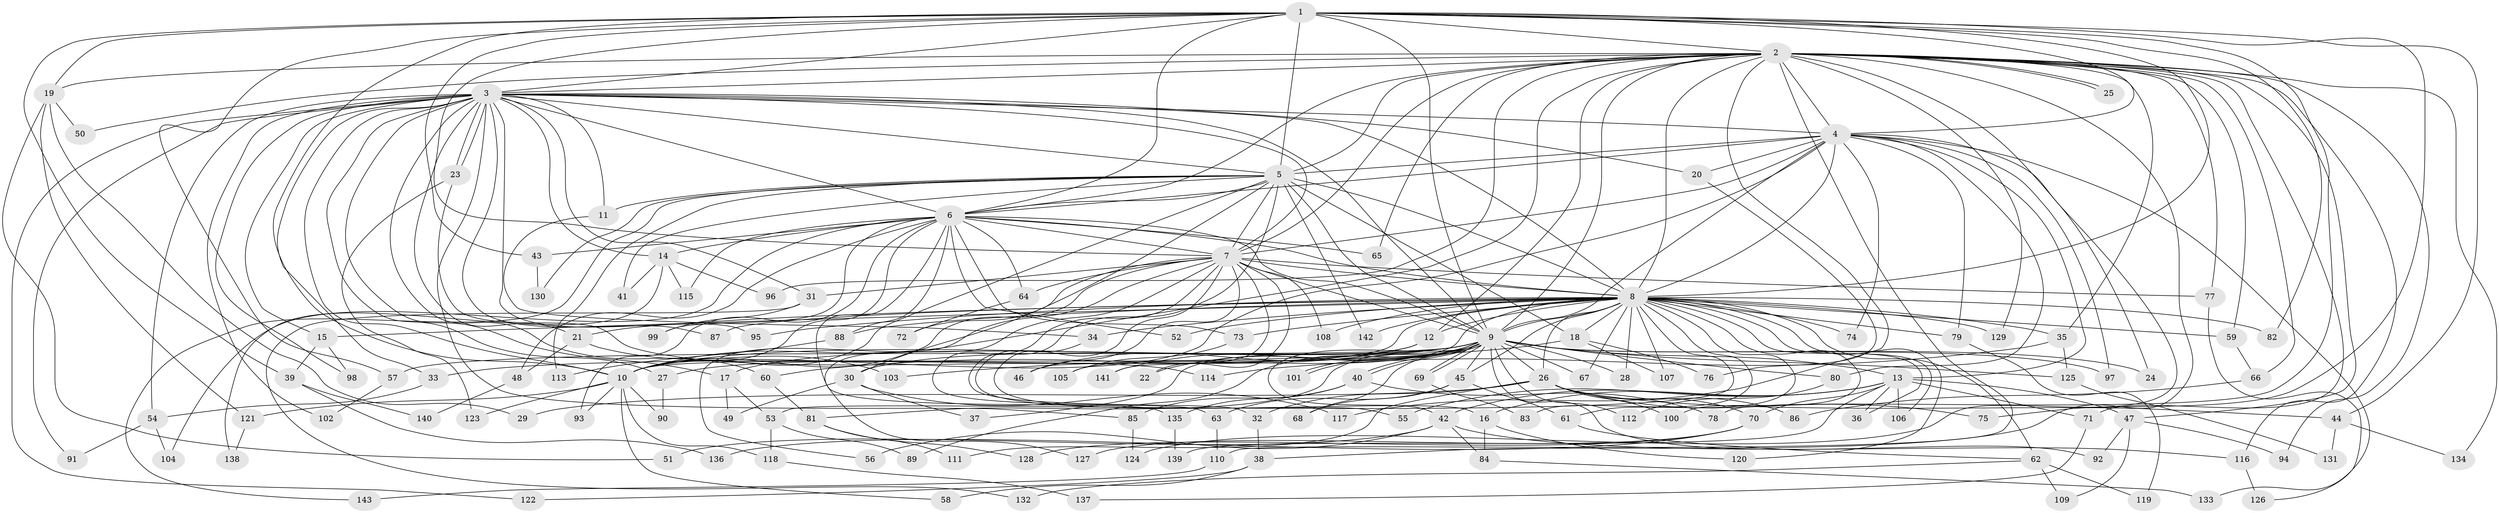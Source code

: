 // Generated by graph-tools (version 1.1) at 2025/25/03/09/25 03:25:39]
// undirected, 143 vertices, 311 edges
graph export_dot {
graph [start="1"]
  node [color=gray90,style=filled];
  1;
  2;
  3;
  4;
  5;
  6;
  7;
  8;
  9;
  10;
  11;
  12;
  13;
  14;
  15;
  16;
  17;
  18;
  19;
  20;
  21;
  22;
  23;
  24;
  25;
  26;
  27;
  28;
  29;
  30;
  31;
  32;
  33;
  34;
  35;
  36;
  37;
  38;
  39;
  40;
  41;
  42;
  43;
  44;
  45;
  46;
  47;
  48;
  49;
  50;
  51;
  52;
  53;
  54;
  55;
  56;
  57;
  58;
  59;
  60;
  61;
  62;
  63;
  64;
  65;
  66;
  67;
  68;
  69;
  70;
  71;
  72;
  73;
  74;
  75;
  76;
  77;
  78;
  79;
  80;
  81;
  82;
  83;
  84;
  85;
  86;
  87;
  88;
  89;
  90;
  91;
  92;
  93;
  94;
  95;
  96;
  97;
  98;
  99;
  100;
  101;
  102;
  103;
  104;
  105;
  106;
  107;
  108;
  109;
  110;
  111;
  112;
  113;
  114;
  115;
  116;
  117;
  118;
  119;
  120;
  121;
  122;
  123;
  124;
  125;
  126;
  127;
  128;
  129;
  130;
  131;
  132;
  133;
  134;
  135;
  136;
  137;
  138;
  139;
  140;
  141;
  142;
  143;
  1 -- 2;
  1 -- 3;
  1 -- 4;
  1 -- 5;
  1 -- 6;
  1 -- 7;
  1 -- 8;
  1 -- 9;
  1 -- 10;
  1 -- 19;
  1 -- 39;
  1 -- 43;
  1 -- 44;
  1 -- 57;
  1 -- 75;
  1 -- 78;
  1 -- 82;
  2 -- 3;
  2 -- 4;
  2 -- 5;
  2 -- 6;
  2 -- 7;
  2 -- 8;
  2 -- 9;
  2 -- 10;
  2 -- 12;
  2 -- 19;
  2 -- 24;
  2 -- 25;
  2 -- 25;
  2 -- 35;
  2 -- 38;
  2 -- 47;
  2 -- 50;
  2 -- 59;
  2 -- 65;
  2 -- 66;
  2 -- 71;
  2 -- 77;
  2 -- 94;
  2 -- 96;
  2 -- 110;
  2 -- 116;
  2 -- 117;
  2 -- 129;
  2 -- 134;
  3 -- 4;
  3 -- 5;
  3 -- 6;
  3 -- 7;
  3 -- 8;
  3 -- 9;
  3 -- 10;
  3 -- 11;
  3 -- 14;
  3 -- 15;
  3 -- 17;
  3 -- 20;
  3 -- 21;
  3 -- 23;
  3 -- 23;
  3 -- 27;
  3 -- 31;
  3 -- 33;
  3 -- 54;
  3 -- 60;
  3 -- 85;
  3 -- 87;
  3 -- 91;
  3 -- 95;
  3 -- 98;
  3 -- 102;
  3 -- 122;
  4 -- 5;
  4 -- 6;
  4 -- 7;
  4 -- 8;
  4 -- 9;
  4 -- 10;
  4 -- 13;
  4 -- 20;
  4 -- 74;
  4 -- 79;
  4 -- 80;
  4 -- 97;
  4 -- 124;
  4 -- 133;
  5 -- 6;
  5 -- 7;
  5 -- 8;
  5 -- 9;
  5 -- 10;
  5 -- 11;
  5 -- 18;
  5 -- 30;
  5 -- 32;
  5 -- 41;
  5 -- 113;
  5 -- 130;
  5 -- 142;
  5 -- 143;
  6 -- 7;
  6 -- 8;
  6 -- 9;
  6 -- 10;
  6 -- 14;
  6 -- 43;
  6 -- 48;
  6 -- 52;
  6 -- 64;
  6 -- 65;
  6 -- 73;
  6 -- 88;
  6 -- 93;
  6 -- 99;
  6 -- 104;
  6 -- 115;
  6 -- 135;
  7 -- 8;
  7 -- 9;
  7 -- 10;
  7 -- 16;
  7 -- 22;
  7 -- 31;
  7 -- 46;
  7 -- 56;
  7 -- 63;
  7 -- 64;
  7 -- 72;
  7 -- 77;
  7 -- 108;
  7 -- 127;
  7 -- 141;
  8 -- 9;
  8 -- 10;
  8 -- 12;
  8 -- 15;
  8 -- 18;
  8 -- 21;
  8 -- 26;
  8 -- 28;
  8 -- 34;
  8 -- 35;
  8 -- 36;
  8 -- 45;
  8 -- 52;
  8 -- 53;
  8 -- 59;
  8 -- 61;
  8 -- 62;
  8 -- 67;
  8 -- 73;
  8 -- 74;
  8 -- 79;
  8 -- 82;
  8 -- 83;
  8 -- 87;
  8 -- 88;
  8 -- 95;
  8 -- 100;
  8 -- 105;
  8 -- 106;
  8 -- 107;
  8 -- 108;
  8 -- 120;
  8 -- 129;
  8 -- 142;
  9 -- 10;
  9 -- 13;
  9 -- 17;
  9 -- 22;
  9 -- 24;
  9 -- 26;
  9 -- 28;
  9 -- 30;
  9 -- 33;
  9 -- 37;
  9 -- 40;
  9 -- 40;
  9 -- 42;
  9 -- 45;
  9 -- 57;
  9 -- 60;
  9 -- 67;
  9 -- 68;
  9 -- 69;
  9 -- 69;
  9 -- 80;
  9 -- 81;
  9 -- 89;
  9 -- 92;
  9 -- 97;
  9 -- 101;
  9 -- 101;
  9 -- 112;
  9 -- 125;
  9 -- 141;
  10 -- 58;
  10 -- 90;
  10 -- 93;
  10 -- 118;
  10 -- 121;
  10 -- 123;
  11 -- 34;
  12 -- 27;
  12 -- 46;
  13 -- 16;
  13 -- 36;
  13 -- 42;
  13 -- 47;
  13 -- 55;
  13 -- 70;
  13 -- 71;
  13 -- 106;
  13 -- 139;
  14 -- 41;
  14 -- 96;
  14 -- 115;
  14 -- 138;
  15 -- 39;
  15 -- 98;
  16 -- 84;
  16 -- 120;
  17 -- 49;
  17 -- 53;
  18 -- 76;
  18 -- 103;
  18 -- 107;
  19 -- 29;
  19 -- 50;
  19 -- 51;
  19 -- 121;
  20 -- 76;
  21 -- 48;
  21 -- 103;
  23 -- 114;
  23 -- 123;
  26 -- 29;
  26 -- 32;
  26 -- 44;
  26 -- 70;
  26 -- 75;
  26 -- 86;
  26 -- 100;
  26 -- 111;
  27 -- 90;
  30 -- 37;
  30 -- 49;
  30 -- 117;
  31 -- 99;
  31 -- 132;
  32 -- 38;
  33 -- 54;
  34 -- 55;
  35 -- 114;
  35 -- 125;
  38 -- 58;
  38 -- 122;
  39 -- 136;
  39 -- 140;
  40 -- 78;
  40 -- 85;
  40 -- 135;
  42 -- 51;
  42 -- 56;
  42 -- 84;
  42 -- 116;
  43 -- 130;
  44 -- 131;
  44 -- 134;
  45 -- 61;
  45 -- 63;
  45 -- 68;
  47 -- 92;
  47 -- 94;
  47 -- 109;
  48 -- 140;
  53 -- 89;
  53 -- 118;
  54 -- 91;
  54 -- 104;
  57 -- 102;
  59 -- 66;
  60 -- 81;
  61 -- 62;
  62 -- 109;
  62 -- 119;
  62 -- 132;
  63 -- 110;
  64 -- 72;
  66 -- 86;
  69 -- 83;
  70 -- 127;
  70 -- 128;
  70 -- 136;
  71 -- 137;
  73 -- 105;
  77 -- 126;
  79 -- 119;
  80 -- 112;
  81 -- 111;
  81 -- 128;
  84 -- 133;
  85 -- 124;
  88 -- 113;
  110 -- 143;
  116 -- 126;
  118 -- 137;
  121 -- 138;
  125 -- 131;
  135 -- 139;
}
